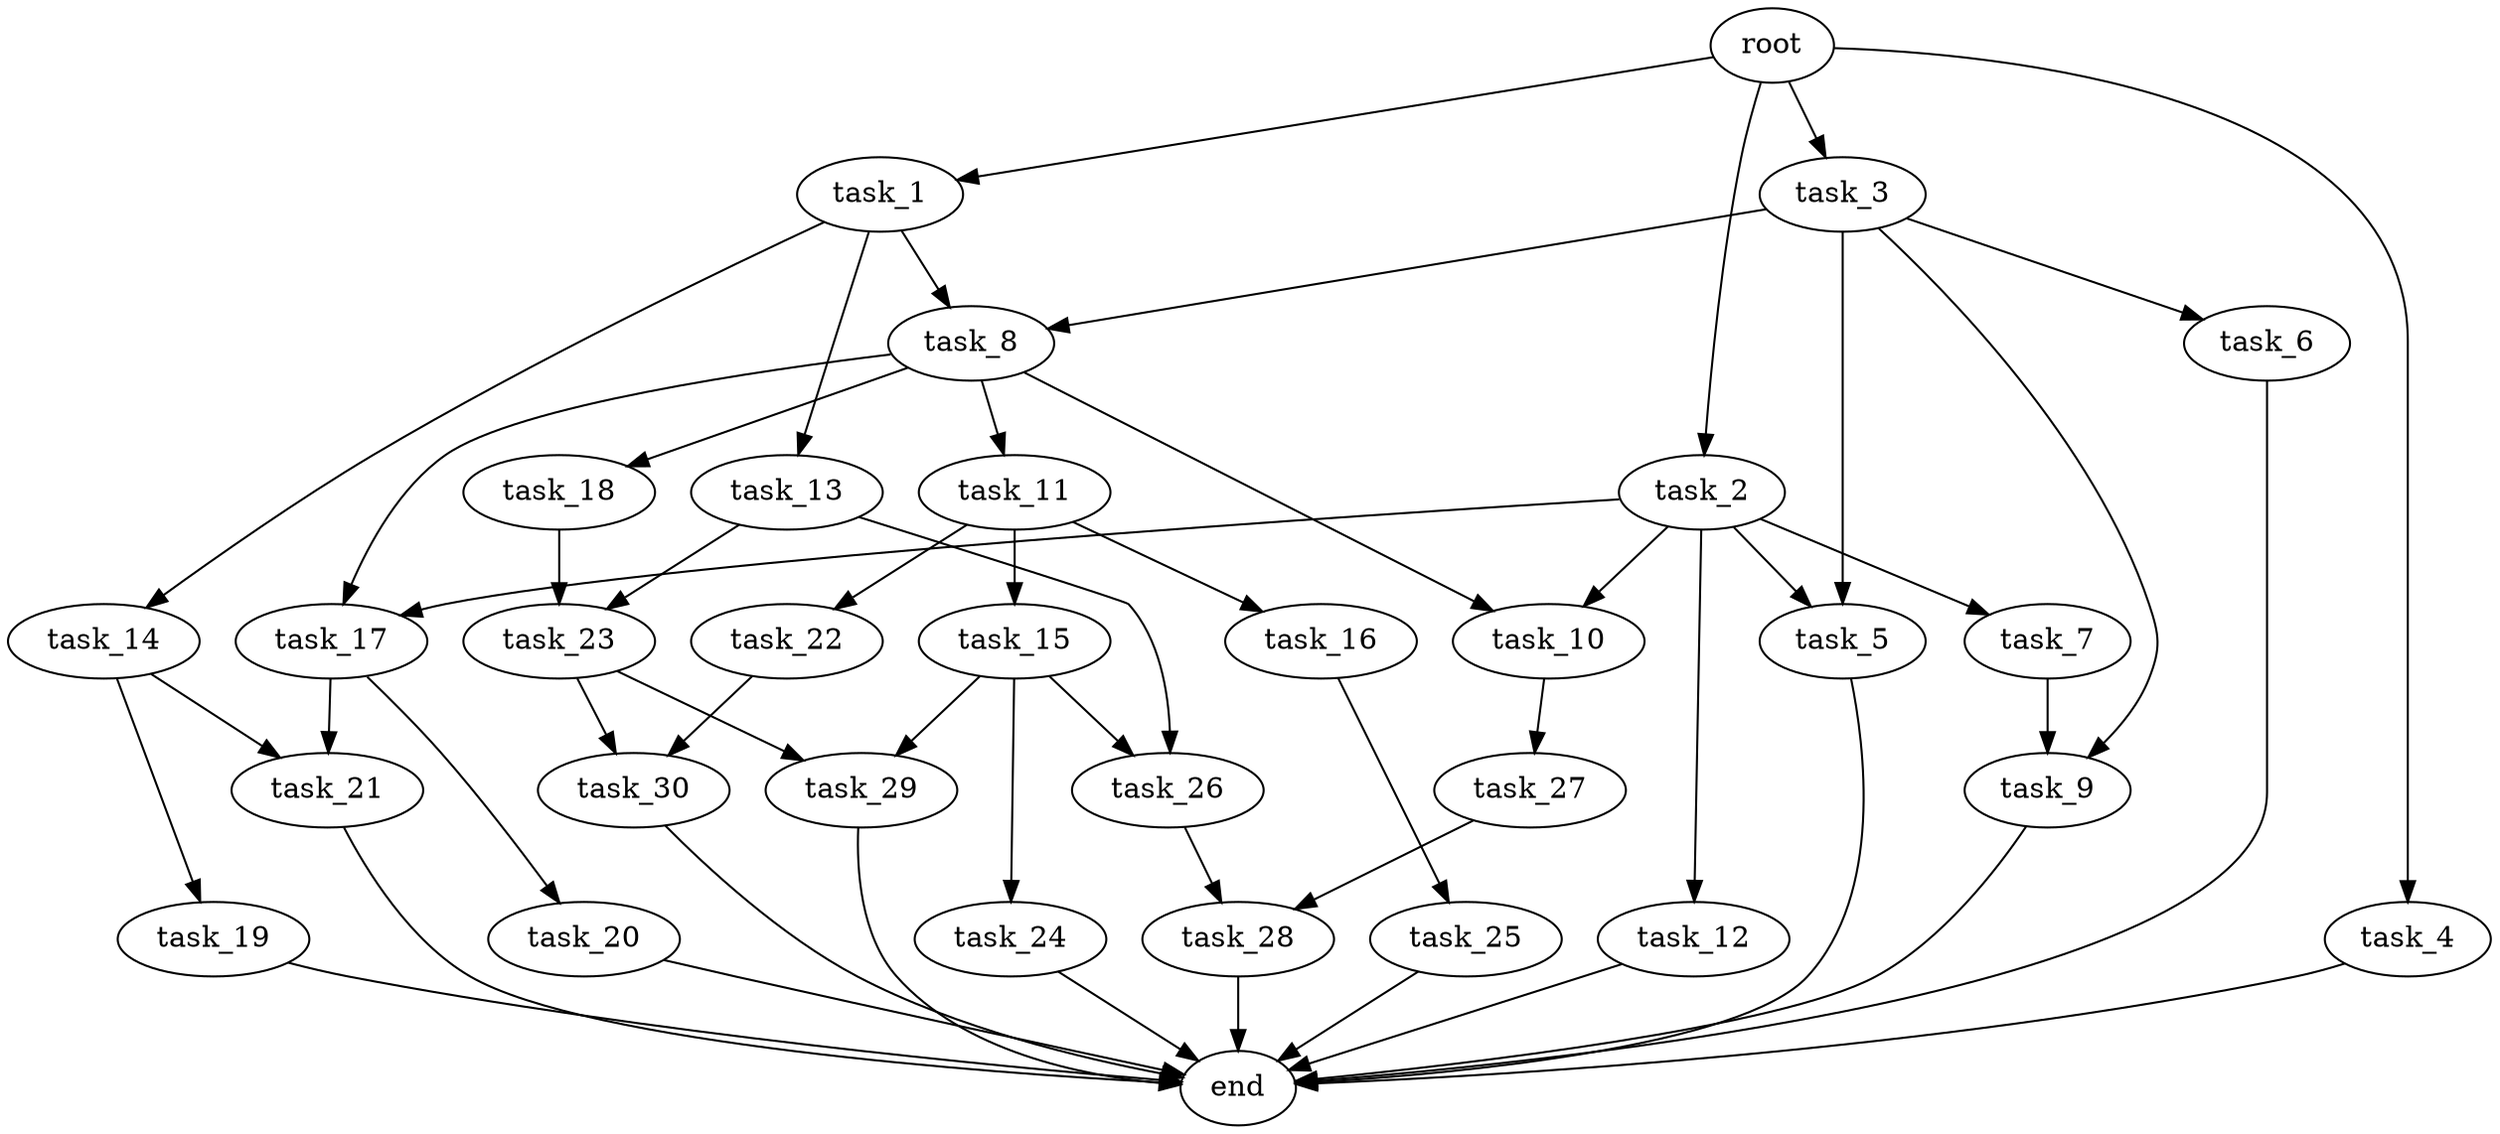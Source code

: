 digraph G {
  root [size="0.000000e+00"];
  task_1 [size="9.221469e+08"];
  task_2 [size="9.881927e+09"];
  task_3 [size="1.124993e+09"];
  task_4 [size="4.757418e+09"];
  task_5 [size="9.833705e+09"];
  task_6 [size="8.561548e+09"];
  task_7 [size="5.367735e+09"];
  task_8 [size="1.344920e+09"];
  task_9 [size="6.033108e+09"];
  task_10 [size="6.368916e+09"];
  task_11 [size="3.114997e+09"];
  task_12 [size="4.695400e+09"];
  task_13 [size="9.028927e+09"];
  task_14 [size="1.282858e+09"];
  task_15 [size="6.564086e+09"];
  task_16 [size="3.656462e+09"];
  task_17 [size="6.136482e+09"];
  task_18 [size="7.163437e+09"];
  task_19 [size="4.778421e+09"];
  task_20 [size="7.487440e+09"];
  task_21 [size="8.519833e+09"];
  task_22 [size="1.963675e+09"];
  task_23 [size="2.193892e+09"];
  task_24 [size="1.298946e+09"];
  task_25 [size="9.422949e+09"];
  task_26 [size="2.256293e+09"];
  task_27 [size="8.228077e+08"];
  task_28 [size="9.487971e+08"];
  task_29 [size="4.038981e+09"];
  task_30 [size="8.869292e+09"];
  end [size="0.000000e+00"];

  root -> task_1 [size="1.000000e-12"];
  root -> task_2 [size="1.000000e-12"];
  root -> task_3 [size="1.000000e-12"];
  root -> task_4 [size="1.000000e-12"];
  task_1 -> task_8 [size="6.724598e+07"];
  task_1 -> task_13 [size="9.028927e+08"];
  task_1 -> task_14 [size="1.282858e+08"];
  task_2 -> task_5 [size="4.916852e+08"];
  task_2 -> task_7 [size="5.367735e+08"];
  task_2 -> task_10 [size="3.184458e+08"];
  task_2 -> task_12 [size="4.695400e+08"];
  task_2 -> task_17 [size="3.068241e+08"];
  task_3 -> task_5 [size="4.916852e+08"];
  task_3 -> task_6 [size="8.561548e+08"];
  task_3 -> task_8 [size="6.724598e+07"];
  task_3 -> task_9 [size="3.016554e+08"];
  task_4 -> end [size="1.000000e-12"];
  task_5 -> end [size="1.000000e-12"];
  task_6 -> end [size="1.000000e-12"];
  task_7 -> task_9 [size="3.016554e+08"];
  task_8 -> task_10 [size="3.184458e+08"];
  task_8 -> task_11 [size="3.114997e+08"];
  task_8 -> task_17 [size="3.068241e+08"];
  task_8 -> task_18 [size="7.163437e+08"];
  task_9 -> end [size="1.000000e-12"];
  task_10 -> task_27 [size="8.228077e+07"];
  task_11 -> task_15 [size="6.564086e+08"];
  task_11 -> task_16 [size="3.656462e+08"];
  task_11 -> task_22 [size="1.963675e+08"];
  task_12 -> end [size="1.000000e-12"];
  task_13 -> task_23 [size="1.096946e+08"];
  task_13 -> task_26 [size="1.128146e+08"];
  task_14 -> task_19 [size="4.778421e+08"];
  task_14 -> task_21 [size="4.259916e+08"];
  task_15 -> task_24 [size="1.298946e+08"];
  task_15 -> task_26 [size="1.128146e+08"];
  task_15 -> task_29 [size="2.019491e+08"];
  task_16 -> task_25 [size="9.422949e+08"];
  task_17 -> task_20 [size="7.487440e+08"];
  task_17 -> task_21 [size="4.259916e+08"];
  task_18 -> task_23 [size="1.096946e+08"];
  task_19 -> end [size="1.000000e-12"];
  task_20 -> end [size="1.000000e-12"];
  task_21 -> end [size="1.000000e-12"];
  task_22 -> task_30 [size="4.434646e+08"];
  task_23 -> task_29 [size="2.019491e+08"];
  task_23 -> task_30 [size="4.434646e+08"];
  task_24 -> end [size="1.000000e-12"];
  task_25 -> end [size="1.000000e-12"];
  task_26 -> task_28 [size="4.743986e+07"];
  task_27 -> task_28 [size="4.743986e+07"];
  task_28 -> end [size="1.000000e-12"];
  task_29 -> end [size="1.000000e-12"];
  task_30 -> end [size="1.000000e-12"];
}
